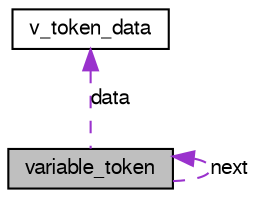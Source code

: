 digraph G
{
  edge [fontname="FreeSans",fontsize="10",labelfontname="FreeSans",labelfontsize="10"];
  node [fontname="FreeSans",fontsize="10",shape=record];
  Node1 [label="variable_token",height=0.2,width=0.4,color="black", fillcolor="grey75", style="filled" fontcolor="black"];
  Node2 -> Node1 [dir=back,color="darkorchid3",fontsize="10",style="dashed",label="data",fontname="FreeSans"];
  Node2 [label="v_token_data",height=0.2,width=0.4,color="black", fillcolor="white", style="filled",URL="$unionv__token__data.html",tooltip="Union containing the alternative values a struct variable_token can take."];
  Node1 -> Node1 [dir=back,color="darkorchid3",fontsize="10",style="dashed",label="next",fontname="FreeSans"];
}

